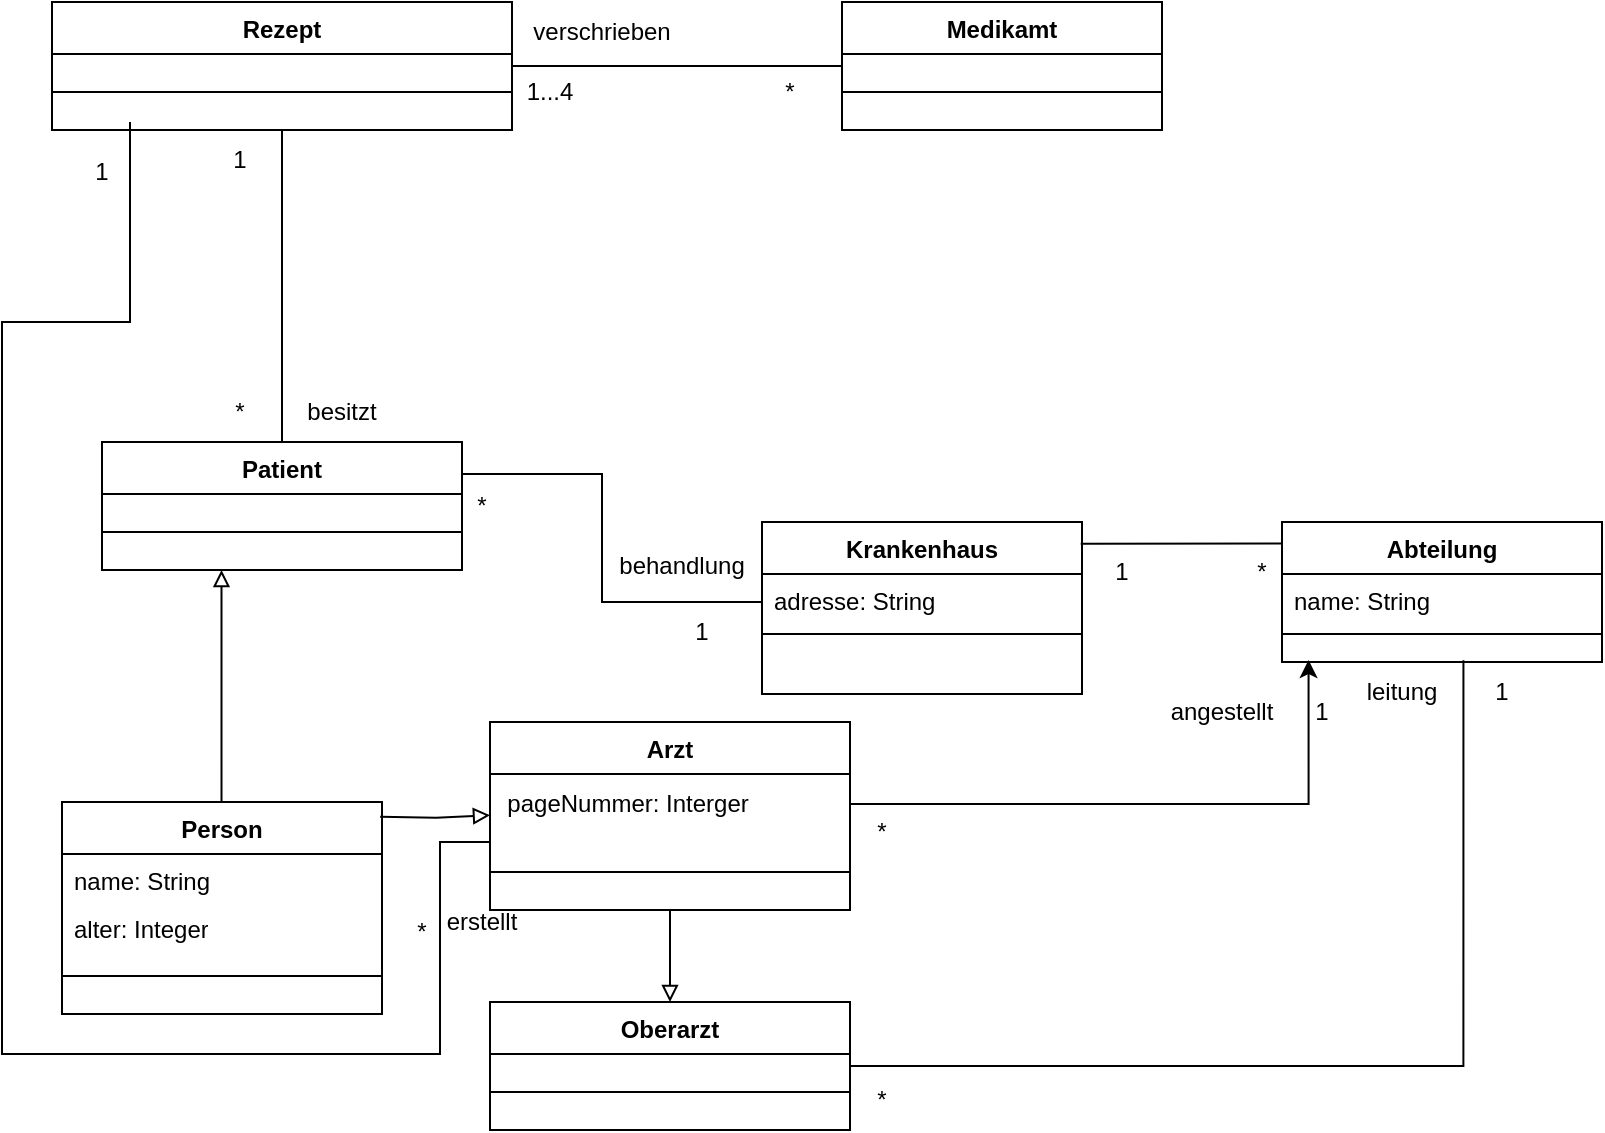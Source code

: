 <mxfile version="24.8.6">
  <diagram name="Seite-1" id="FMSf7UJW9cwmT74hhUw4">
    <mxGraphModel dx="1593" dy="869" grid="1" gridSize="10" guides="1" tooltips="1" connect="1" arrows="1" fold="1" page="1" pageScale="1" pageWidth="827" pageHeight="1169" math="0" shadow="0">
      <root>
        <mxCell id="0" />
        <mxCell id="1" parent="0" />
        <mxCell id="S2zdr7MEVoiVx0vIaLEo-1" value="Krankenhaus" style="swimlane;fontStyle=1;align=center;verticalAlign=top;childLayout=stackLayout;horizontal=1;startSize=26;horizontalStack=0;resizeParent=1;resizeParentMax=0;resizeLast=0;collapsible=1;marginBottom=0;whiteSpace=wrap;html=1;" vertex="1" parent="1">
          <mxGeometry x="381" y="300" width="160" height="86" as="geometry" />
        </mxCell>
        <mxCell id="S2zdr7MEVoiVx0vIaLEo-2" value="adresse: String" style="text;strokeColor=none;fillColor=none;align=left;verticalAlign=top;spacingLeft=4;spacingRight=4;overflow=hidden;rotatable=0;points=[[0,0.5],[1,0.5]];portConstraint=eastwest;whiteSpace=wrap;html=1;" vertex="1" parent="S2zdr7MEVoiVx0vIaLEo-1">
          <mxGeometry y="26" width="160" height="26" as="geometry" />
        </mxCell>
        <mxCell id="S2zdr7MEVoiVx0vIaLEo-3" value="" style="line;strokeWidth=1;fillColor=none;align=left;verticalAlign=middle;spacingTop=-1;spacingLeft=3;spacingRight=3;rotatable=0;labelPosition=right;points=[];portConstraint=eastwest;strokeColor=inherit;" vertex="1" parent="S2zdr7MEVoiVx0vIaLEo-1">
          <mxGeometry y="52" width="160" height="8" as="geometry" />
        </mxCell>
        <mxCell id="S2zdr7MEVoiVx0vIaLEo-4" value="&lt;div&gt;&lt;br&gt;&lt;/div&gt;" style="text;strokeColor=none;fillColor=none;align=left;verticalAlign=top;spacingLeft=4;spacingRight=4;overflow=hidden;rotatable=0;points=[[0,0.5],[1,0.5]];portConstraint=eastwest;whiteSpace=wrap;html=1;" vertex="1" parent="S2zdr7MEVoiVx0vIaLEo-1">
          <mxGeometry y="60" width="160" height="26" as="geometry" />
        </mxCell>
        <mxCell id="S2zdr7MEVoiVx0vIaLEo-50" style="edgeStyle=orthogonalEdgeStyle;rounded=0;orthogonalLoop=1;jettySize=auto;html=1;endArrow=block;endFill=0;" edge="1" parent="1">
          <mxGeometry relative="1" as="geometry">
            <mxPoint x="110.755" y="444" as="sourcePoint" />
            <mxPoint x="110.75" y="324" as="targetPoint" />
          </mxGeometry>
        </mxCell>
        <mxCell id="S2zdr7MEVoiVx0vIaLEo-17" value="Person" style="swimlane;fontStyle=1;align=center;verticalAlign=top;childLayout=stackLayout;horizontal=1;startSize=26;horizontalStack=0;resizeParent=1;resizeParentMax=0;resizeLast=0;collapsible=1;marginBottom=0;whiteSpace=wrap;html=1;" vertex="1" parent="1">
          <mxGeometry x="31" y="440" width="160" height="106" as="geometry" />
        </mxCell>
        <mxCell id="S2zdr7MEVoiVx0vIaLEo-18" value="&lt;div&gt;name: String&lt;/div&gt;&lt;div&gt;&lt;br&gt;&lt;/div&gt;" style="text;strokeColor=none;fillColor=none;align=left;verticalAlign=top;spacingLeft=4;spacingRight=4;overflow=hidden;rotatable=0;points=[[0,0.5],[1,0.5]];portConstraint=eastwest;whiteSpace=wrap;html=1;" vertex="1" parent="S2zdr7MEVoiVx0vIaLEo-17">
          <mxGeometry y="26" width="160" height="24" as="geometry" />
        </mxCell>
        <mxCell id="S2zdr7MEVoiVx0vIaLEo-20" value="alter: Integer" style="text;strokeColor=none;fillColor=none;align=left;verticalAlign=top;spacingLeft=4;spacingRight=4;overflow=hidden;rotatable=0;points=[[0,0.5],[1,0.5]];portConstraint=eastwest;whiteSpace=wrap;html=1;" vertex="1" parent="S2zdr7MEVoiVx0vIaLEo-17">
          <mxGeometry y="50" width="160" height="18" as="geometry" />
        </mxCell>
        <mxCell id="S2zdr7MEVoiVx0vIaLEo-19" value="" style="line;strokeWidth=1;fillColor=none;align=left;verticalAlign=middle;spacingTop=-1;spacingLeft=3;spacingRight=3;rotatable=0;labelPosition=right;points=[];portConstraint=eastwest;strokeColor=inherit;" vertex="1" parent="S2zdr7MEVoiVx0vIaLEo-17">
          <mxGeometry y="68" width="160" height="38" as="geometry" />
        </mxCell>
        <mxCell id="S2zdr7MEVoiVx0vIaLEo-22" value="Patient" style="swimlane;fontStyle=1;align=center;verticalAlign=top;childLayout=stackLayout;horizontal=1;startSize=26;horizontalStack=0;resizeParent=1;resizeParentMax=0;resizeLast=0;collapsible=1;marginBottom=0;whiteSpace=wrap;html=1;" vertex="1" parent="1">
          <mxGeometry x="51" y="260" width="180" height="64" as="geometry" />
        </mxCell>
        <mxCell id="S2zdr7MEVoiVx0vIaLEo-25" value="" style="line;strokeWidth=1;fillColor=none;align=left;verticalAlign=middle;spacingTop=-1;spacingLeft=3;spacingRight=3;rotatable=0;labelPosition=right;points=[];portConstraint=eastwest;strokeColor=inherit;" vertex="1" parent="S2zdr7MEVoiVx0vIaLEo-22">
          <mxGeometry y="26" width="180" height="38" as="geometry" />
        </mxCell>
        <mxCell id="S2zdr7MEVoiVx0vIaLEo-31" value="Arzt" style="swimlane;fontStyle=1;align=center;verticalAlign=top;childLayout=stackLayout;horizontal=1;startSize=26;horizontalStack=0;resizeParent=1;resizeParentMax=0;resizeLast=0;collapsible=1;marginBottom=0;whiteSpace=wrap;html=1;" vertex="1" parent="1">
          <mxGeometry x="245" y="400" width="180" height="94" as="geometry" />
        </mxCell>
        <mxCell id="S2zdr7MEVoiVx0vIaLEo-46" value="&lt;div align=&quot;left&quot;&gt;&amp;nbsp; pageNummer: Interger&lt;br&gt;&lt;/div&gt;" style="text;html=1;align=left;verticalAlign=middle;resizable=0;points=[];autosize=1;strokeColor=none;fillColor=none;" vertex="1" parent="S2zdr7MEVoiVx0vIaLEo-31">
          <mxGeometry y="26" width="180" height="30" as="geometry" />
        </mxCell>
        <mxCell id="S2zdr7MEVoiVx0vIaLEo-34" value="" style="line;strokeWidth=1;fillColor=none;align=left;verticalAlign=middle;spacingTop=-1;spacingLeft=3;spacingRight=3;rotatable=0;labelPosition=right;points=[];portConstraint=eastwest;strokeColor=inherit;" vertex="1" parent="S2zdr7MEVoiVx0vIaLEo-31">
          <mxGeometry y="56" width="180" height="38" as="geometry" />
        </mxCell>
        <mxCell id="S2zdr7MEVoiVx0vIaLEo-60" style="edgeStyle=orthogonalEdgeStyle;rounded=0;orthogonalLoop=1;jettySize=auto;html=1;entryX=0.567;entryY=0.913;entryDx=0;entryDy=0;entryPerimeter=0;exitX=1;exitY=0.5;exitDx=0;exitDy=0;endArrow=none;endFill=0;" edge="1" parent="1" source="S2zdr7MEVoiVx0vIaLEo-35" target="S2zdr7MEVoiVx0vIaLEo-40">
          <mxGeometry relative="1" as="geometry">
            <mxPoint x="731" y="380" as="targetPoint" />
          </mxGeometry>
        </mxCell>
        <mxCell id="S2zdr7MEVoiVx0vIaLEo-35" value="Oberarzt" style="swimlane;fontStyle=1;align=center;verticalAlign=top;childLayout=stackLayout;horizontal=1;startSize=26;horizontalStack=0;resizeParent=1;resizeParentMax=0;resizeLast=0;collapsible=1;marginBottom=0;whiteSpace=wrap;html=1;" vertex="1" parent="1">
          <mxGeometry x="245" y="540" width="180" height="64" as="geometry" />
        </mxCell>
        <mxCell id="S2zdr7MEVoiVx0vIaLEo-36" value="" style="line;strokeWidth=1;fillColor=none;align=left;verticalAlign=middle;spacingTop=-1;spacingLeft=3;spacingRight=3;rotatable=0;labelPosition=right;points=[];portConstraint=eastwest;strokeColor=inherit;" vertex="1" parent="S2zdr7MEVoiVx0vIaLEo-35">
          <mxGeometry y="26" width="180" height="38" as="geometry" />
        </mxCell>
        <mxCell id="S2zdr7MEVoiVx0vIaLEo-37" value="Abteilung" style="swimlane;fontStyle=1;align=center;verticalAlign=top;childLayout=stackLayout;horizontal=1;startSize=26;horizontalStack=0;resizeParent=1;resizeParentMax=0;resizeLast=0;collapsible=1;marginBottom=0;whiteSpace=wrap;html=1;" vertex="1" parent="1">
          <mxGeometry x="641" y="300" width="160" height="70" as="geometry" />
        </mxCell>
        <mxCell id="S2zdr7MEVoiVx0vIaLEo-55" value="" style="endArrow=none;html=1;rounded=0;exitX=-0.011;exitY=0.096;exitDx=0;exitDy=0;exitPerimeter=0;entryX=0.996;entryY=0.127;entryDx=0;entryDy=0;entryPerimeter=0;" edge="1" parent="S2zdr7MEVoiVx0vIaLEo-37" target="S2zdr7MEVoiVx0vIaLEo-1">
          <mxGeometry width="50" height="50" relative="1" as="geometry">
            <mxPoint x="1.137e-13" y="10.752" as="sourcePoint" />
            <mxPoint x="-97.76" y="9.89" as="targetPoint" />
          </mxGeometry>
        </mxCell>
        <mxCell id="S2zdr7MEVoiVx0vIaLEo-38" value="name: String" style="text;strokeColor=none;fillColor=none;align=left;verticalAlign=top;spacingLeft=4;spacingRight=4;overflow=hidden;rotatable=0;points=[[0,0.5],[1,0.5]];portConstraint=eastwest;whiteSpace=wrap;html=1;" vertex="1" parent="S2zdr7MEVoiVx0vIaLEo-37">
          <mxGeometry y="26" width="160" height="26" as="geometry" />
        </mxCell>
        <mxCell id="S2zdr7MEVoiVx0vIaLEo-39" value="" style="line;strokeWidth=1;fillColor=none;align=left;verticalAlign=middle;spacingTop=-1;spacingLeft=3;spacingRight=3;rotatable=0;labelPosition=right;points=[];portConstraint=eastwest;strokeColor=inherit;" vertex="1" parent="S2zdr7MEVoiVx0vIaLEo-37">
          <mxGeometry y="52" width="160" height="8" as="geometry" />
        </mxCell>
        <mxCell id="S2zdr7MEVoiVx0vIaLEo-40" value="&lt;div&gt;&lt;br&gt;&lt;/div&gt;" style="text;strokeColor=none;fillColor=none;align=left;verticalAlign=top;spacingLeft=4;spacingRight=4;overflow=hidden;rotatable=0;points=[[0,0.5],[1,0.5]];portConstraint=eastwest;whiteSpace=wrap;html=1;" vertex="1" parent="S2zdr7MEVoiVx0vIaLEo-37">
          <mxGeometry y="60" width="160" height="10" as="geometry" />
        </mxCell>
        <mxCell id="S2zdr7MEVoiVx0vIaLEo-73" style="edgeStyle=orthogonalEdgeStyle;rounded=0;orthogonalLoop=1;jettySize=auto;html=1;entryX=0;entryY=0.5;entryDx=0;entryDy=0;endArrow=none;endFill=0;" edge="1" parent="1" source="S2zdr7MEVoiVx0vIaLEo-42" target="S2zdr7MEVoiVx0vIaLEo-47">
          <mxGeometry relative="1" as="geometry" />
        </mxCell>
        <mxCell id="S2zdr7MEVoiVx0vIaLEo-79" style="edgeStyle=orthogonalEdgeStyle;rounded=0;orthogonalLoop=1;jettySize=auto;html=1;endArrow=none;endFill=0;" edge="1" parent="1">
          <mxGeometry relative="1" as="geometry">
            <mxPoint x="65" y="100" as="sourcePoint" />
            <mxPoint x="245" y="460" as="targetPoint" />
            <Array as="points">
              <mxPoint x="65" y="200" />
              <mxPoint x="1" y="200" />
              <mxPoint x="1" y="566" />
              <mxPoint x="220" y="566" />
              <mxPoint x="220" y="460" />
            </Array>
          </mxGeometry>
        </mxCell>
        <mxCell id="S2zdr7MEVoiVx0vIaLEo-88" style="edgeStyle=orthogonalEdgeStyle;rounded=0;orthogonalLoop=1;jettySize=auto;html=1;endArrow=none;endFill=0;" edge="1" parent="1" source="S2zdr7MEVoiVx0vIaLEo-42" target="S2zdr7MEVoiVx0vIaLEo-22">
          <mxGeometry relative="1" as="geometry" />
        </mxCell>
        <mxCell id="S2zdr7MEVoiVx0vIaLEo-42" value="Rezept" style="swimlane;fontStyle=1;align=center;verticalAlign=top;childLayout=stackLayout;horizontal=1;startSize=26;horizontalStack=0;resizeParent=1;resizeParentMax=0;resizeLast=0;collapsible=1;marginBottom=0;whiteSpace=wrap;html=1;" vertex="1" parent="1">
          <mxGeometry x="26" y="40" width="230" height="64" as="geometry" />
        </mxCell>
        <mxCell id="S2zdr7MEVoiVx0vIaLEo-45" value="" style="line;strokeWidth=1;fillColor=none;align=left;verticalAlign=middle;spacingTop=-1;spacingLeft=3;spacingRight=3;rotatable=0;labelPosition=right;points=[];portConstraint=eastwest;strokeColor=inherit;" vertex="1" parent="S2zdr7MEVoiVx0vIaLEo-42">
          <mxGeometry y="26" width="230" height="38" as="geometry" />
        </mxCell>
        <mxCell id="S2zdr7MEVoiVx0vIaLEo-47" value="Medikamt" style="swimlane;fontStyle=1;align=center;verticalAlign=top;childLayout=stackLayout;horizontal=1;startSize=26;horizontalStack=0;resizeParent=1;resizeParentMax=0;resizeLast=0;collapsible=1;marginBottom=0;whiteSpace=wrap;html=1;" vertex="1" parent="1">
          <mxGeometry x="421" y="40" width="160" height="64" as="geometry" />
        </mxCell>
        <mxCell id="S2zdr7MEVoiVx0vIaLEo-49" value="" style="line;strokeWidth=1;fillColor=none;align=left;verticalAlign=middle;spacingTop=-1;spacingLeft=3;spacingRight=3;rotatable=0;labelPosition=right;points=[];portConstraint=eastwest;strokeColor=inherit;" vertex="1" parent="S2zdr7MEVoiVx0vIaLEo-47">
          <mxGeometry y="26" width="160" height="38" as="geometry" />
        </mxCell>
        <mxCell id="S2zdr7MEVoiVx0vIaLEo-51" style="edgeStyle=orthogonalEdgeStyle;rounded=0;orthogonalLoop=1;jettySize=auto;html=1;entryX=0.014;entryY=0.768;entryDx=0;entryDy=0;endArrow=block;endFill=0;exitX=1.01;exitY=0.092;exitDx=0;exitDy=0;exitPerimeter=0;entryPerimeter=0;" edge="1" parent="1">
          <mxGeometry relative="1" as="geometry">
            <mxPoint x="190.08" y="447.352" as="sourcePoint" />
            <mxPoint x="245.0" y="446.64" as="targetPoint" />
          </mxGeometry>
        </mxCell>
        <mxCell id="S2zdr7MEVoiVx0vIaLEo-52" style="edgeStyle=orthogonalEdgeStyle;rounded=0;orthogonalLoop=1;jettySize=auto;html=1;entryX=0.5;entryY=0;entryDx=0;entryDy=0;endArrow=block;endFill=0;exitX=0.5;exitY=1;exitDx=0;exitDy=0;" edge="1" parent="1" source="S2zdr7MEVoiVx0vIaLEo-31" target="S2zdr7MEVoiVx0vIaLEo-35">
          <mxGeometry relative="1" as="geometry">
            <mxPoint x="141" y="368" as="sourcePoint" />
            <mxPoint x="141" y="420" as="targetPoint" />
            <Array as="points">
              <mxPoint x="335" y="520" />
              <mxPoint x="335" y="520" />
            </Array>
          </mxGeometry>
        </mxCell>
        <mxCell id="S2zdr7MEVoiVx0vIaLEo-58" value="1" style="text;html=1;align=center;verticalAlign=middle;whiteSpace=wrap;rounded=0;" vertex="1" parent="1">
          <mxGeometry x="531" y="310" width="60" height="30" as="geometry" />
        </mxCell>
        <mxCell id="S2zdr7MEVoiVx0vIaLEo-59" value="*" style="text;html=1;align=center;verticalAlign=middle;whiteSpace=wrap;rounded=0;" vertex="1" parent="1">
          <mxGeometry x="601" y="310" width="60" height="30" as="geometry" />
        </mxCell>
        <mxCell id="S2zdr7MEVoiVx0vIaLEo-61" value="1" style="text;html=1;align=center;verticalAlign=middle;whiteSpace=wrap;rounded=0;" vertex="1" parent="1">
          <mxGeometry x="721" y="370" width="60" height="30" as="geometry" />
        </mxCell>
        <mxCell id="S2zdr7MEVoiVx0vIaLEo-62" value="*" style="text;html=1;align=center;verticalAlign=middle;whiteSpace=wrap;rounded=0;" vertex="1" parent="1">
          <mxGeometry x="411" y="574" width="60" height="30" as="geometry" />
        </mxCell>
        <mxCell id="S2zdr7MEVoiVx0vIaLEo-63" value="leitung" style="text;html=1;align=center;verticalAlign=middle;whiteSpace=wrap;rounded=0;" vertex="1" parent="1">
          <mxGeometry x="671" y="370" width="60" height="30" as="geometry" />
        </mxCell>
        <mxCell id="S2zdr7MEVoiVx0vIaLEo-64" style="edgeStyle=orthogonalEdgeStyle;rounded=0;orthogonalLoop=1;jettySize=auto;html=1;entryX=0.083;entryY=0.9;entryDx=0;entryDy=0;entryPerimeter=0;" edge="1" parent="1" source="S2zdr7MEVoiVx0vIaLEo-46" target="S2zdr7MEVoiVx0vIaLEo-40">
          <mxGeometry relative="1" as="geometry">
            <Array as="points">
              <mxPoint x="654" y="441" />
            </Array>
          </mxGeometry>
        </mxCell>
        <mxCell id="S2zdr7MEVoiVx0vIaLEo-65" value="angestellt" style="text;html=1;align=center;verticalAlign=middle;whiteSpace=wrap;rounded=0;" vertex="1" parent="1">
          <mxGeometry x="581" y="380" width="60" height="30" as="geometry" />
        </mxCell>
        <mxCell id="S2zdr7MEVoiVx0vIaLEo-66" value="1" style="text;html=1;align=center;verticalAlign=middle;whiteSpace=wrap;rounded=0;" vertex="1" parent="1">
          <mxGeometry x="631" y="380" width="60" height="30" as="geometry" />
        </mxCell>
        <mxCell id="S2zdr7MEVoiVx0vIaLEo-67" value="*" style="text;html=1;align=center;verticalAlign=middle;whiteSpace=wrap;rounded=0;" vertex="1" parent="1">
          <mxGeometry x="411" y="440" width="60" height="30" as="geometry" />
        </mxCell>
        <mxCell id="S2zdr7MEVoiVx0vIaLEo-68" style="edgeStyle=orthogonalEdgeStyle;rounded=0;orthogonalLoop=1;jettySize=auto;html=1;endArrow=none;endFill=0;exitX=1;exitY=0.25;exitDx=0;exitDy=0;entryX=0;entryY=0.5;entryDx=0;entryDy=0;" edge="1" parent="1" source="S2zdr7MEVoiVx0vIaLEo-22" target="S2zdr7MEVoiVx0vIaLEo-1">
          <mxGeometry relative="1" as="geometry">
            <mxPoint x="291.005" y="386" as="sourcePoint" />
            <mxPoint x="471" y="300" as="targetPoint" />
            <Array as="points">
              <mxPoint x="301" y="276" />
              <mxPoint x="301" y="340" />
              <mxPoint x="381" y="340" />
            </Array>
          </mxGeometry>
        </mxCell>
        <mxCell id="S2zdr7MEVoiVx0vIaLEo-69" value="1" style="text;html=1;align=center;verticalAlign=middle;whiteSpace=wrap;rounded=0;" vertex="1" parent="1">
          <mxGeometry x="321" y="340" width="60" height="30" as="geometry" />
        </mxCell>
        <mxCell id="S2zdr7MEVoiVx0vIaLEo-71" value="*" style="text;html=1;align=center;verticalAlign=middle;whiteSpace=wrap;rounded=0;" vertex="1" parent="1">
          <mxGeometry x="211" y="277" width="60" height="30" as="geometry" />
        </mxCell>
        <mxCell id="S2zdr7MEVoiVx0vIaLEo-72" value="behandlung" style="text;html=1;align=center;verticalAlign=middle;whiteSpace=wrap;rounded=0;" vertex="1" parent="1">
          <mxGeometry x="311" y="307" width="60" height="30" as="geometry" />
        </mxCell>
        <mxCell id="S2zdr7MEVoiVx0vIaLEo-74" value="1...4" style="text;html=1;align=center;verticalAlign=middle;whiteSpace=wrap;rounded=0;" vertex="1" parent="1">
          <mxGeometry x="245" y="70" width="60" height="30" as="geometry" />
        </mxCell>
        <mxCell id="S2zdr7MEVoiVx0vIaLEo-75" value="*" style="text;html=1;align=center;verticalAlign=middle;whiteSpace=wrap;rounded=0;" vertex="1" parent="1">
          <mxGeometry x="365" y="70" width="60" height="30" as="geometry" />
        </mxCell>
        <mxCell id="S2zdr7MEVoiVx0vIaLEo-77" value="verschrieben" style="text;html=1;align=center;verticalAlign=middle;whiteSpace=wrap;rounded=0;" vertex="1" parent="1">
          <mxGeometry x="271" y="40" width="60" height="30" as="geometry" />
        </mxCell>
        <mxCell id="S2zdr7MEVoiVx0vIaLEo-82" value="*" style="text;html=1;align=center;verticalAlign=middle;whiteSpace=wrap;rounded=0;" vertex="1" parent="1">
          <mxGeometry x="181" y="490" width="60" height="30" as="geometry" />
        </mxCell>
        <mxCell id="S2zdr7MEVoiVx0vIaLEo-85" value="erstellt" style="text;html=1;align=center;verticalAlign=middle;whiteSpace=wrap;rounded=0;" vertex="1" parent="1">
          <mxGeometry x="211" y="480" width="60" height="40" as="geometry" />
        </mxCell>
        <mxCell id="S2zdr7MEVoiVx0vIaLEo-86" value="1" style="text;html=1;align=center;verticalAlign=middle;whiteSpace=wrap;rounded=0;" vertex="1" parent="1">
          <mxGeometry x="21" y="110" width="60" height="30" as="geometry" />
        </mxCell>
        <mxCell id="S2zdr7MEVoiVx0vIaLEo-89" value="*" style="text;html=1;align=center;verticalAlign=middle;whiteSpace=wrap;rounded=0;" vertex="1" parent="1">
          <mxGeometry x="90" y="230" width="60" height="30" as="geometry" />
        </mxCell>
        <mxCell id="S2zdr7MEVoiVx0vIaLEo-90" value="1" style="text;html=1;align=center;verticalAlign=middle;whiteSpace=wrap;rounded=0;" vertex="1" parent="1">
          <mxGeometry x="90" y="104" width="60" height="30" as="geometry" />
        </mxCell>
        <mxCell id="S2zdr7MEVoiVx0vIaLEo-91" value="besitzt" style="text;html=1;align=center;verticalAlign=middle;whiteSpace=wrap;rounded=0;" vertex="1" parent="1">
          <mxGeometry x="141" y="230" width="60" height="30" as="geometry" />
        </mxCell>
      </root>
    </mxGraphModel>
  </diagram>
</mxfile>
